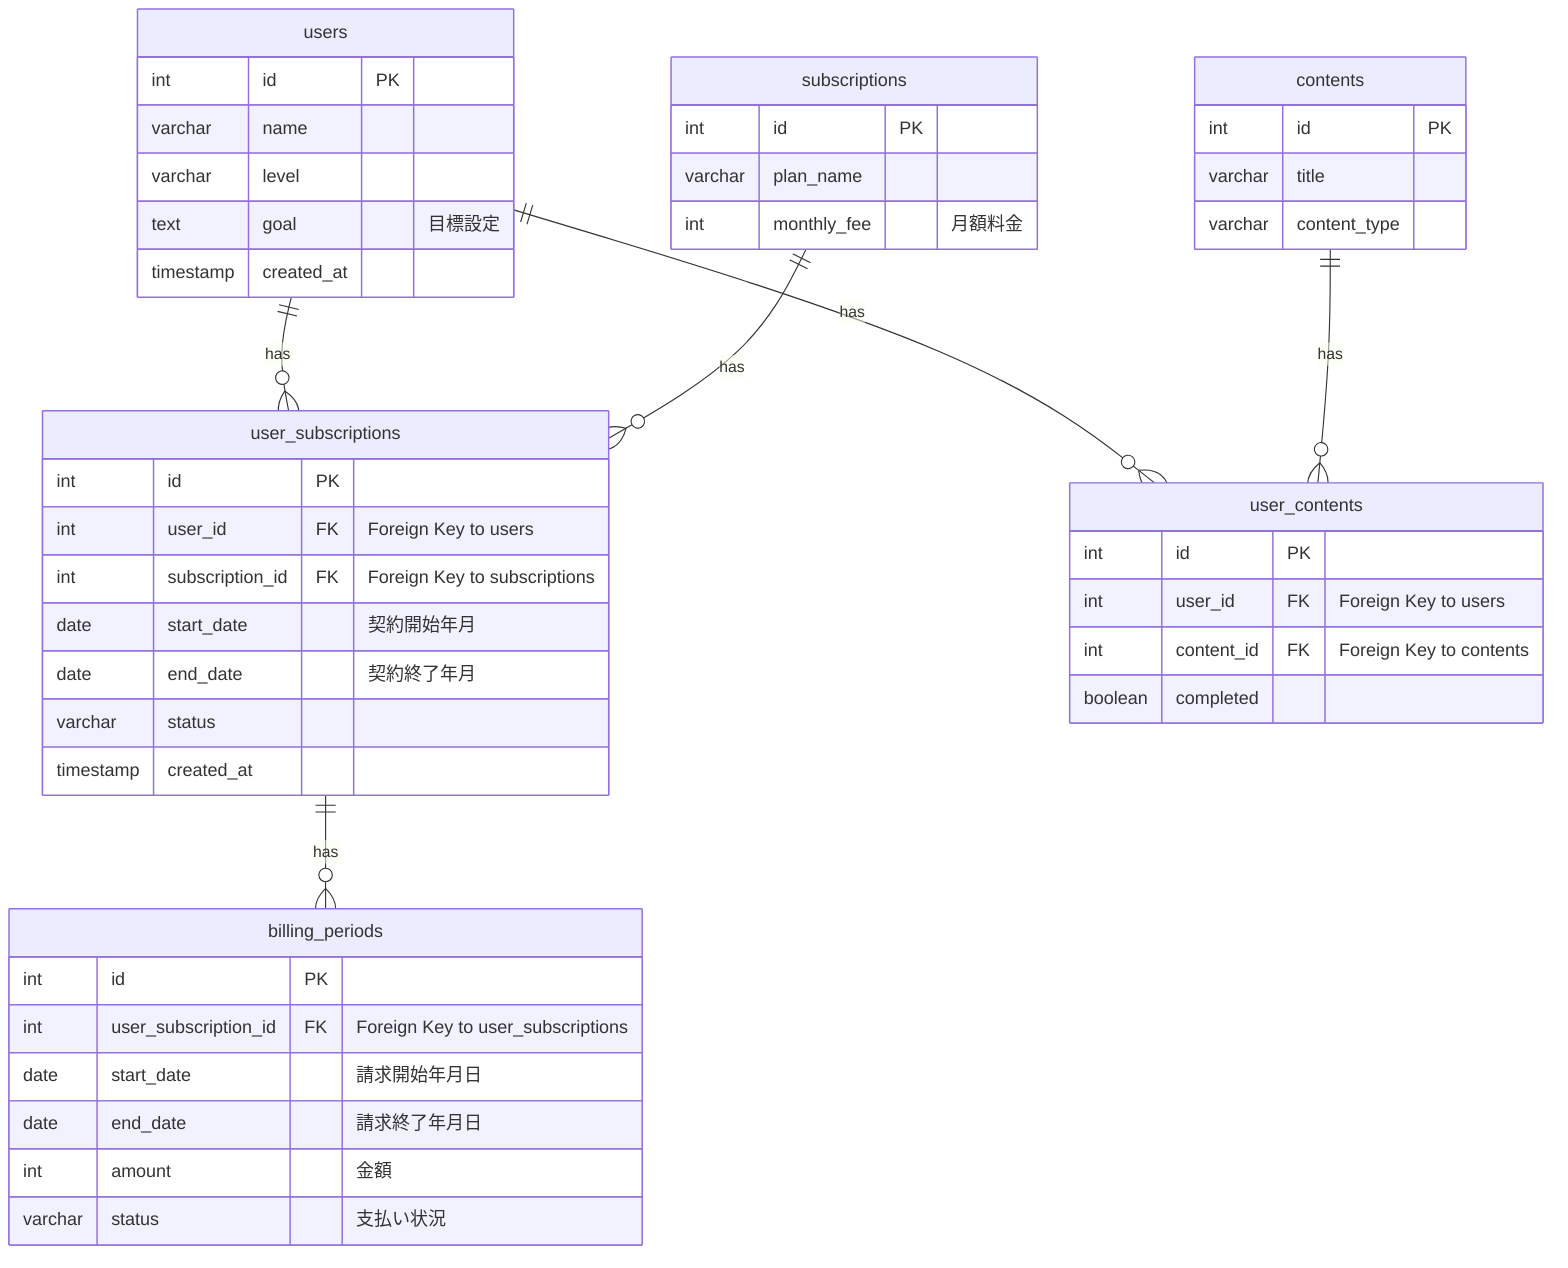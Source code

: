 erDiagram

    users ||--o{ user_subscriptions : "has"
    users ||--o{ user_contents : "has"
    users {
        int id PK
        varchar name
        varchar level
        text goal "目標設定"
        timestamp created_at
    }

    subscriptions ||--o{ user_subscriptions : "has"
    subscriptions {
        int id PK
        varchar plan_name
        int monthly_fee "月額料金"
    }

    user_subscriptions ||--o{ billing_periods : "has"
    user_subscriptions {
        int id PK
        int user_id FK "Foreign Key to users"
        int subscription_id FK "Foreign Key to subscriptions"
        date start_date "契約開始年月"
        date end_date "契約終了年月"
        varchar status
        timestamp created_at
    }

    billing_periods {
        int id PK
        int user_subscription_id FK "Foreign Key to user_subscriptions"
        date start_date "請求開始年月日"
        date end_date "請求終了年月日"
        int amount "金額"
        varchar status "支払い状況"
    }

    contents ||--o{ user_contents : "has"
    contents {
        int id PK
        varchar title
        varchar content_type
    }

    user_contents {
        int id PK
        int user_id FK "Foreign Key to users"
        int content_id FK "Foreign Key to contents"
        boolean completed
    }